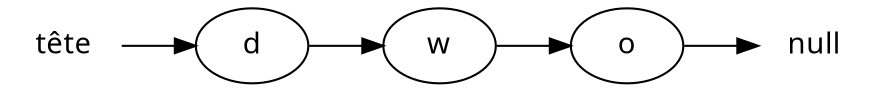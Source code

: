 digraph liste {
    rankdir="LR";
    node [fontname="Courrier"];
    tete [label="tête" shape=plaintext]
    0 [label="d"];
    1 [label="w"];
    2 [label="o"];
    null01 [label="null" shape=plaintext]

    tete -> 0;
    0 -> 1;
    1 -> 2;
    2 -> null01;
}
